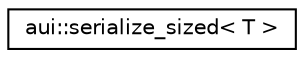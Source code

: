 digraph "Graphical Class Hierarchy"
{
 // LATEX_PDF_SIZE
  edge [fontname="Helvetica",fontsize="10",labelfontname="Helvetica",labelfontsize="10"];
  node [fontname="Helvetica",fontsize="10",shape=record];
  rankdir="LR";
  Node0 [label="aui::serialize_sized\< T \>",height=0.2,width=0.4,color="black", fillcolor="white", style="filled",URL="$structaui_1_1serialize__sized.html",tooltip=" "];
}
